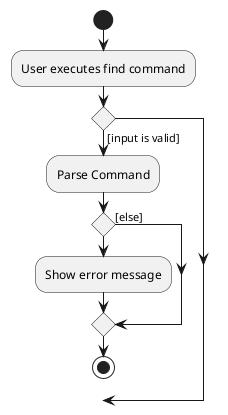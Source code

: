 @startuml
'https://plantuml.com/activity-diagram-beta

start
:User executes find command;

'Since the beta syntax does not support placing the condition outside the
'diamond we place it as the true branch instead.
if () then ([input is valid])
    :Parse Command;
        if()
        :Show error message;

else ([else])
endif

stop

@enduml
